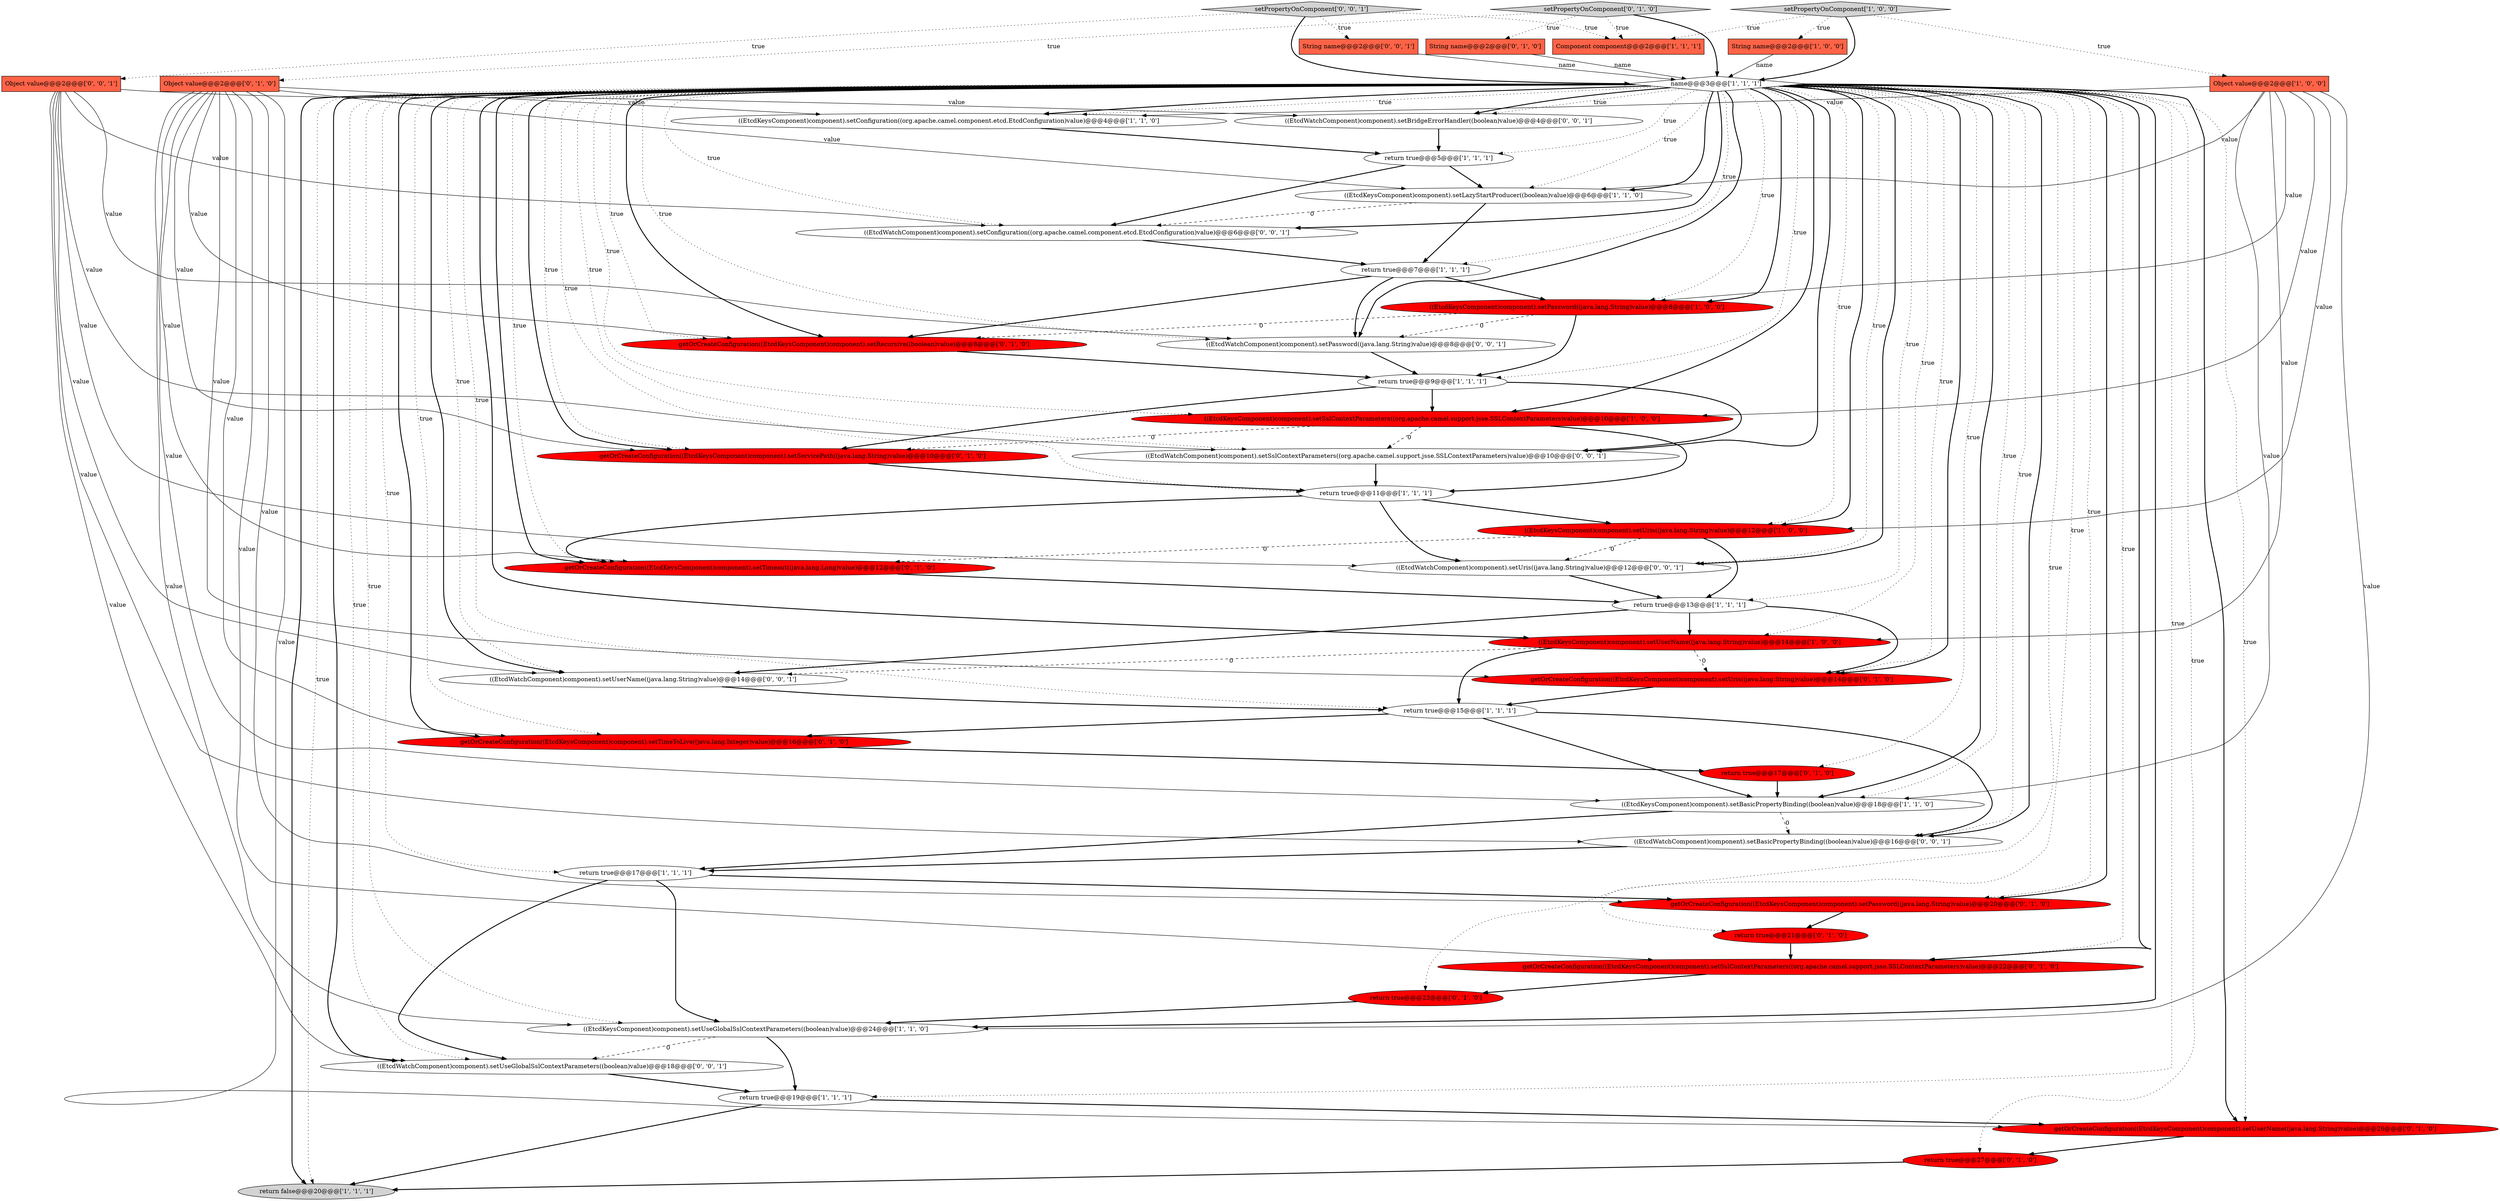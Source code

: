 digraph {
32 [style = filled, label = "setPropertyOnComponent['0', '1', '0']", fillcolor = lightgray, shape = diamond image = "AAA0AAABBB2BBB"];
6 [style = filled, label = "String name@@@2@@@['1', '0', '0']", fillcolor = tomato, shape = box image = "AAA0AAABBB1BBB"];
23 [style = filled, label = "getOrCreateConfiguration((EtcdKeysComponent)component).setServicePath((java.lang.String)value)@@@10@@@['0', '1', '0']", fillcolor = red, shape = ellipse image = "AAA1AAABBB2BBB"];
35 [style = filled, label = "return true@@@21@@@['0', '1', '0']", fillcolor = red, shape = ellipse image = "AAA1AAABBB2BBB"];
27 [style = filled, label = "getOrCreateConfiguration((EtcdKeysComponent)component).setRecursive((boolean)value)@@@8@@@['0', '1', '0']", fillcolor = red, shape = ellipse image = "AAA1AAABBB2BBB"];
46 [style = filled, label = "((EtcdWatchComponent)component).setPassword((java.lang.String)value)@@@8@@@['0', '0', '1']", fillcolor = white, shape = ellipse image = "AAA0AAABBB3BBB"];
19 [style = filled, label = "((EtcdKeysComponent)component).setConfiguration((org.apache.camel.component.etcd.EtcdConfiguration)value)@@@4@@@['1', '1', '0']", fillcolor = white, shape = ellipse image = "AAA0AAABBB1BBB"];
1 [style = filled, label = "Object value@@@2@@@['1', '0', '0']", fillcolor = tomato, shape = box image = "AAA0AAABBB1BBB"];
31 [style = filled, label = "getOrCreateConfiguration((EtcdKeysComponent)component).setTimeout((java.lang.Long)value)@@@12@@@['0', '1', '0']", fillcolor = red, shape = ellipse image = "AAA1AAABBB2BBB"];
39 [style = filled, label = "((EtcdWatchComponent)component).setBasicPropertyBinding((boolean)value)@@@16@@@['0', '0', '1']", fillcolor = white, shape = ellipse image = "AAA0AAABBB3BBB"];
21 [style = filled, label = "return true@@@17@@@['1', '1', '1']", fillcolor = white, shape = ellipse image = "AAA0AAABBB1BBB"];
45 [style = filled, label = "((EtcdWatchComponent)component).setUserName((java.lang.String)value)@@@14@@@['0', '0', '1']", fillcolor = white, shape = ellipse image = "AAA0AAABBB3BBB"];
41 [style = filled, label = "((EtcdWatchComponent)component).setConfiguration((org.apache.camel.component.etcd.EtcdConfiguration)value)@@@6@@@['0', '0', '1']", fillcolor = white, shape = ellipse image = "AAA0AAABBB3BBB"];
47 [style = filled, label = "setPropertyOnComponent['0', '0', '1']", fillcolor = lightgray, shape = diamond image = "AAA0AAABBB3BBB"];
34 [style = filled, label = "return true@@@17@@@['0', '1', '0']", fillcolor = red, shape = ellipse image = "AAA1AAABBB2BBB"];
33 [style = filled, label = "getOrCreateConfiguration((EtcdKeysComponent)component).setSslContextParameters((org.apache.camel.support.jsse.SSLContextParameters)value)@@@22@@@['0', '1', '0']", fillcolor = red, shape = ellipse image = "AAA1AAABBB2BBB"];
0 [style = filled, label = "return true@@@9@@@['1', '1', '1']", fillcolor = white, shape = ellipse image = "AAA0AAABBB1BBB"];
4 [style = filled, label = "((EtcdKeysComponent)component).setUserName((java.lang.String)value)@@@14@@@['1', '0', '0']", fillcolor = red, shape = ellipse image = "AAA1AAABBB1BBB"];
3 [style = filled, label = "setPropertyOnComponent['1', '0', '0']", fillcolor = lightgray, shape = diamond image = "AAA0AAABBB1BBB"];
9 [style = filled, label = "return true@@@19@@@['1', '1', '1']", fillcolor = white, shape = ellipse image = "AAA0AAABBB1BBB"];
37 [style = filled, label = "String name@@@2@@@['0', '0', '1']", fillcolor = tomato, shape = box image = "AAA0AAABBB3BBB"];
10 [style = filled, label = "((EtcdKeysComponent)component).setUris((java.lang.String)value)@@@12@@@['1', '0', '0']", fillcolor = red, shape = ellipse image = "AAA1AAABBB1BBB"];
42 [style = filled, label = "Object value@@@2@@@['0', '0', '1']", fillcolor = tomato, shape = box image = "AAA0AAABBB3BBB"];
26 [style = filled, label = "getOrCreateConfiguration((EtcdKeysComponent)component).setUris((java.lang.String)value)@@@14@@@['0', '1', '0']", fillcolor = red, shape = ellipse image = "AAA1AAABBB2BBB"];
18 [style = filled, label = "Component component@@@2@@@['1', '1', '1']", fillcolor = tomato, shape = box image = "AAA0AAABBB1BBB"];
40 [style = filled, label = "((EtcdWatchComponent)component).setUris((java.lang.String)value)@@@12@@@['0', '0', '1']", fillcolor = white, shape = ellipse image = "AAA0AAABBB3BBB"];
25 [style = filled, label = "String name@@@2@@@['0', '1', '0']", fillcolor = tomato, shape = box image = "AAA0AAABBB2BBB"];
2 [style = filled, label = "return true@@@15@@@['1', '1', '1']", fillcolor = white, shape = ellipse image = "AAA0AAABBB1BBB"];
22 [style = filled, label = "getOrCreateConfiguration((EtcdKeysComponent)component).setPassword((java.lang.String)value)@@@20@@@['0', '1', '0']", fillcolor = red, shape = ellipse image = "AAA1AAABBB2BBB"];
24 [style = filled, label = "Object value@@@2@@@['0', '1', '0']", fillcolor = tomato, shape = box image = "AAA0AAABBB2BBB"];
38 [style = filled, label = "((EtcdWatchComponent)component).setSslContextParameters((org.apache.camel.support.jsse.SSLContextParameters)value)@@@10@@@['0', '0', '1']", fillcolor = white, shape = ellipse image = "AAA0AAABBB3BBB"];
12 [style = filled, label = "return true@@@7@@@['1', '1', '1']", fillcolor = white, shape = ellipse image = "AAA0AAABBB1BBB"];
28 [style = filled, label = "return true@@@23@@@['0', '1', '0']", fillcolor = red, shape = ellipse image = "AAA1AAABBB2BBB"];
14 [style = filled, label = "name@@@3@@@['1', '1', '1']", fillcolor = white, shape = diamond image = "AAA0AAABBB1BBB"];
17 [style = filled, label = "return false@@@20@@@['1', '1', '1']", fillcolor = lightgray, shape = ellipse image = "AAA0AAABBB1BBB"];
11 [style = filled, label = "((EtcdKeysComponent)component).setSslContextParameters((org.apache.camel.support.jsse.SSLContextParameters)value)@@@10@@@['1', '0', '0']", fillcolor = red, shape = ellipse image = "AAA1AAABBB1BBB"];
15 [style = filled, label = "return true@@@11@@@['1', '1', '1']", fillcolor = white, shape = ellipse image = "AAA0AAABBB1BBB"];
44 [style = filled, label = "((EtcdWatchComponent)component).setBridgeErrorHandler((boolean)value)@@@4@@@['0', '0', '1']", fillcolor = white, shape = ellipse image = "AAA0AAABBB3BBB"];
20 [style = filled, label = "((EtcdKeysComponent)component).setLazyStartProducer((boolean)value)@@@6@@@['1', '1', '0']", fillcolor = white, shape = ellipse image = "AAA0AAABBB1BBB"];
8 [style = filled, label = "((EtcdKeysComponent)component).setUseGlobalSslContextParameters((boolean)value)@@@24@@@['1', '1', '0']", fillcolor = white, shape = ellipse image = "AAA0AAABBB1BBB"];
13 [style = filled, label = "((EtcdKeysComponent)component).setPassword((java.lang.String)value)@@@8@@@['1', '0', '0']", fillcolor = red, shape = ellipse image = "AAA1AAABBB1BBB"];
16 [style = filled, label = "((EtcdKeysComponent)component).setBasicPropertyBinding((boolean)value)@@@18@@@['1', '1', '0']", fillcolor = white, shape = ellipse image = "AAA0AAABBB1BBB"];
36 [style = filled, label = "getOrCreateConfiguration((EtcdKeysComponent)component).setUserName((java.lang.String)value)@@@26@@@['0', '1', '0']", fillcolor = red, shape = ellipse image = "AAA1AAABBB2BBB"];
5 [style = filled, label = "return true@@@5@@@['1', '1', '1']", fillcolor = white, shape = ellipse image = "AAA0AAABBB1BBB"];
43 [style = filled, label = "((EtcdWatchComponent)component).setUseGlobalSslContextParameters((boolean)value)@@@18@@@['0', '0', '1']", fillcolor = white, shape = ellipse image = "AAA0AAABBB3BBB"];
30 [style = filled, label = "getOrCreateConfiguration((EtcdKeysComponent)component).setTimeToLive((java.lang.Integer)value)@@@16@@@['0', '1', '0']", fillcolor = red, shape = ellipse image = "AAA1AAABBB2BBB"];
7 [style = filled, label = "return true@@@13@@@['1', '1', '1']", fillcolor = white, shape = ellipse image = "AAA0AAABBB1BBB"];
29 [style = filled, label = "return true@@@27@@@['0', '1', '0']", fillcolor = red, shape = ellipse image = "AAA1AAABBB2BBB"];
15->10 [style = bold, label=""];
14->19 [style = dotted, label="true"];
1->16 [style = solid, label="value"];
46->0 [style = bold, label=""];
14->0 [style = dotted, label="true"];
5->20 [style = bold, label=""];
14->26 [style = dotted, label="true"];
36->29 [style = bold, label=""];
14->45 [style = dotted, label="true"];
24->33 [style = solid, label="value"];
21->43 [style = bold, label=""];
42->38 [style = solid, label="value"];
21->8 [style = bold, label=""];
1->4 [style = solid, label="value"];
14->22 [style = dotted, label="true"];
14->17 [style = bold, label=""];
24->30 [style = solid, label="value"];
24->16 [style = solid, label="value"];
1->8 [style = solid, label="value"];
3->6 [style = dotted, label="true"];
47->37 [style = dotted, label="true"];
38->15 [style = bold, label=""];
14->41 [style = dotted, label="true"];
13->46 [style = dashed, label="0"];
7->26 [style = bold, label=""];
14->44 [style = dotted, label="true"];
19->5 [style = bold, label=""];
25->14 [style = solid, label="name"];
32->25 [style = dotted, label="true"];
14->21 [style = dotted, label="true"];
14->39 [style = dotted, label="true"];
1->20 [style = solid, label="value"];
14->7 [style = dotted, label="true"];
14->46 [style = bold, label=""];
14->11 [style = dotted, label="true"];
14->11 [style = bold, label=""];
1->11 [style = solid, label="value"];
14->20 [style = bold, label=""];
16->39 [style = dashed, label="0"];
2->16 [style = bold, label=""];
14->16 [style = bold, label=""];
14->2 [style = dotted, label="true"];
32->24 [style = dotted, label="true"];
14->30 [style = bold, label=""];
14->12 [style = dotted, label="true"];
27->0 [style = bold, label=""];
33->28 [style = bold, label=""];
14->22 [style = bold, label=""];
10->31 [style = dashed, label="0"];
14->10 [style = bold, label=""];
9->17 [style = bold, label=""];
14->38 [style = bold, label=""];
30->34 [style = bold, label=""];
4->2 [style = bold, label=""];
4->26 [style = dashed, label="0"];
6->14 [style = solid, label="name"];
14->27 [style = dotted, label="true"];
42->46 [style = solid, label="value"];
10->7 [style = bold, label=""];
14->43 [style = bold, label=""];
8->43 [style = dashed, label="0"];
24->19 [style = solid, label="value"];
0->38 [style = bold, label=""];
2->39 [style = bold, label=""];
0->23 [style = bold, label=""];
15->31 [style = bold, label=""];
21->22 [style = bold, label=""];
20->41 [style = dashed, label="0"];
24->27 [style = solid, label="value"];
3->18 [style = dotted, label="true"];
47->42 [style = dotted, label="true"];
42->43 [style = solid, label="value"];
14->8 [style = bold, label=""];
14->34 [style = dotted, label="true"];
14->4 [style = dotted, label="true"];
14->39 [style = bold, label=""];
3->1 [style = dotted, label="true"];
42->39 [style = solid, label="value"];
13->0 [style = bold, label=""];
14->4 [style = bold, label=""];
14->36 [style = bold, label=""];
32->18 [style = dotted, label="true"];
29->17 [style = bold, label=""];
24->36 [style = solid, label="value"];
37->14 [style = solid, label="name"];
23->15 [style = bold, label=""];
0->11 [style = bold, label=""];
32->14 [style = bold, label=""];
14->23 [style = dotted, label="true"];
14->19 [style = bold, label=""];
11->23 [style = dashed, label="0"];
7->4 [style = bold, label=""];
45->2 [style = bold, label=""];
43->9 [style = bold, label=""];
31->7 [style = bold, label=""];
14->40 [style = dotted, label="true"];
14->16 [style = dotted, label="true"];
14->17 [style = dotted, label="true"];
14->30 [style = dotted, label="true"];
12->13 [style = bold, label=""];
39->21 [style = bold, label=""];
4->45 [style = dashed, label="0"];
24->8 [style = solid, label="value"];
14->5 [style = dotted, label="true"];
12->46 [style = bold, label=""];
13->27 [style = dashed, label="0"];
14->23 [style = bold, label=""];
10->40 [style = dashed, label="0"];
14->28 [style = dotted, label="true"];
34->16 [style = bold, label=""];
28->8 [style = bold, label=""];
14->31 [style = bold, label=""];
14->8 [style = dotted, label="true"];
47->18 [style = dotted, label="true"];
24->23 [style = solid, label="value"];
15->40 [style = bold, label=""];
14->27 [style = bold, label=""];
41->12 [style = bold, label=""];
14->13 [style = bold, label=""];
22->35 [style = bold, label=""];
24->22 [style = solid, label="value"];
12->27 [style = bold, label=""];
14->41 [style = bold, label=""];
44->5 [style = bold, label=""];
9->36 [style = bold, label=""];
1->13 [style = solid, label="value"];
14->33 [style = dotted, label="true"];
24->20 [style = solid, label="value"];
42->41 [style = solid, label="value"];
3->14 [style = bold, label=""];
35->33 [style = bold, label=""];
24->31 [style = solid, label="value"];
14->43 [style = dotted, label="true"];
14->45 [style = bold, label=""];
14->44 [style = bold, label=""];
14->10 [style = dotted, label="true"];
14->13 [style = dotted, label="true"];
14->36 [style = dotted, label="true"];
11->15 [style = bold, label=""];
14->33 [style = bold, label=""];
24->26 [style = solid, label="value"];
7->45 [style = bold, label=""];
14->20 [style = dotted, label="true"];
14->26 [style = bold, label=""];
11->38 [style = dashed, label="0"];
14->15 [style = dotted, label="true"];
26->2 [style = bold, label=""];
40->7 [style = bold, label=""];
5->41 [style = bold, label=""];
14->46 [style = dotted, label="true"];
14->38 [style = dotted, label="true"];
42->44 [style = solid, label="value"];
16->21 [style = bold, label=""];
1->10 [style = solid, label="value"];
1->19 [style = solid, label="value"];
20->12 [style = bold, label=""];
8->9 [style = bold, label=""];
14->29 [style = dotted, label="true"];
14->31 [style = dotted, label="true"];
14->9 [style = dotted, label="true"];
14->35 [style = dotted, label="true"];
2->30 [style = bold, label=""];
42->45 [style = solid, label="value"];
42->40 [style = solid, label="value"];
47->14 [style = bold, label=""];
14->40 [style = bold, label=""];
}
